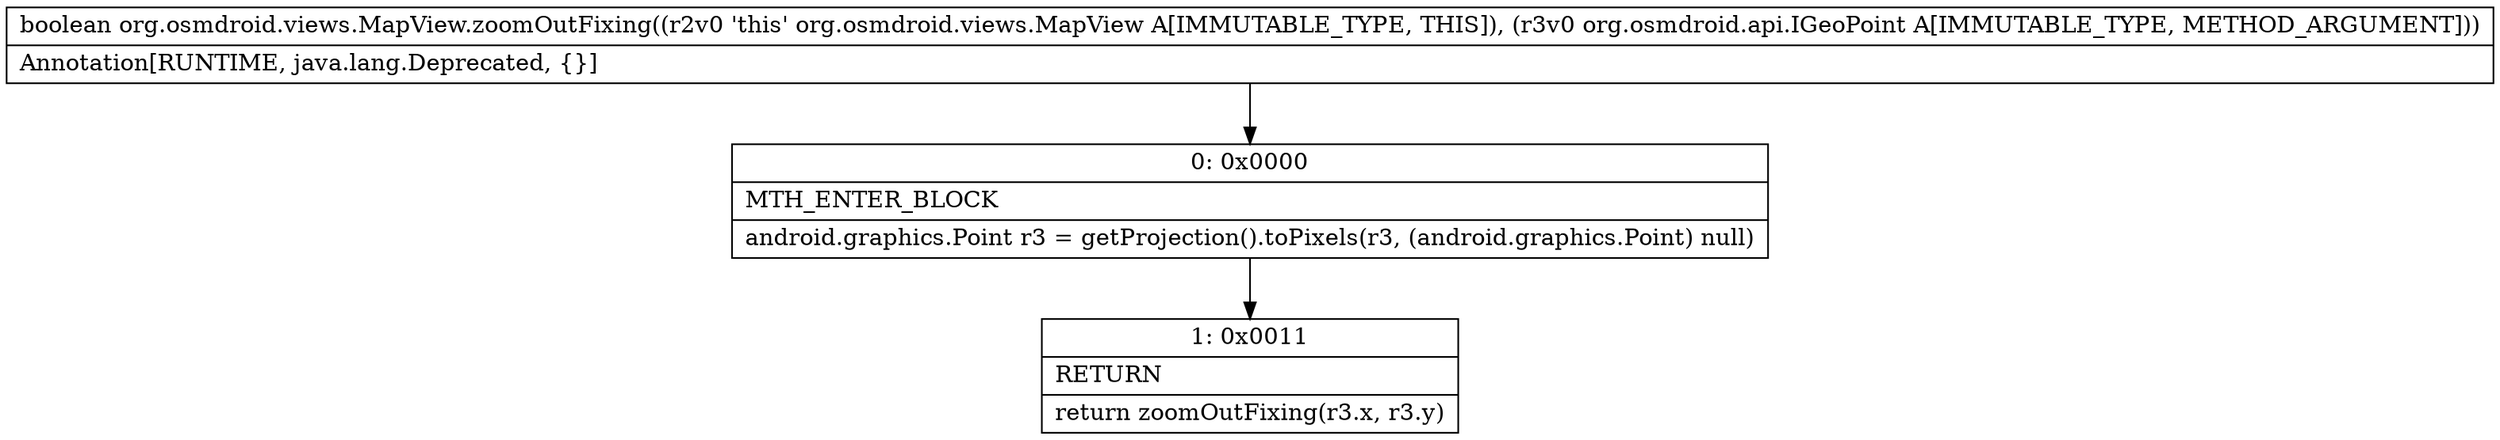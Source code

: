 digraph "CFG fororg.osmdroid.views.MapView.zoomOutFixing(Lorg\/osmdroid\/api\/IGeoPoint;)Z" {
Node_0 [shape=record,label="{0\:\ 0x0000|MTH_ENTER_BLOCK\l|android.graphics.Point r3 = getProjection().toPixels(r3, (android.graphics.Point) null)\l}"];
Node_1 [shape=record,label="{1\:\ 0x0011|RETURN\l|return zoomOutFixing(r3.x, r3.y)\l}"];
MethodNode[shape=record,label="{boolean org.osmdroid.views.MapView.zoomOutFixing((r2v0 'this' org.osmdroid.views.MapView A[IMMUTABLE_TYPE, THIS]), (r3v0 org.osmdroid.api.IGeoPoint A[IMMUTABLE_TYPE, METHOD_ARGUMENT]))  | Annotation[RUNTIME, java.lang.Deprecated, \{\}]\l}"];
MethodNode -> Node_0;
Node_0 -> Node_1;
}

